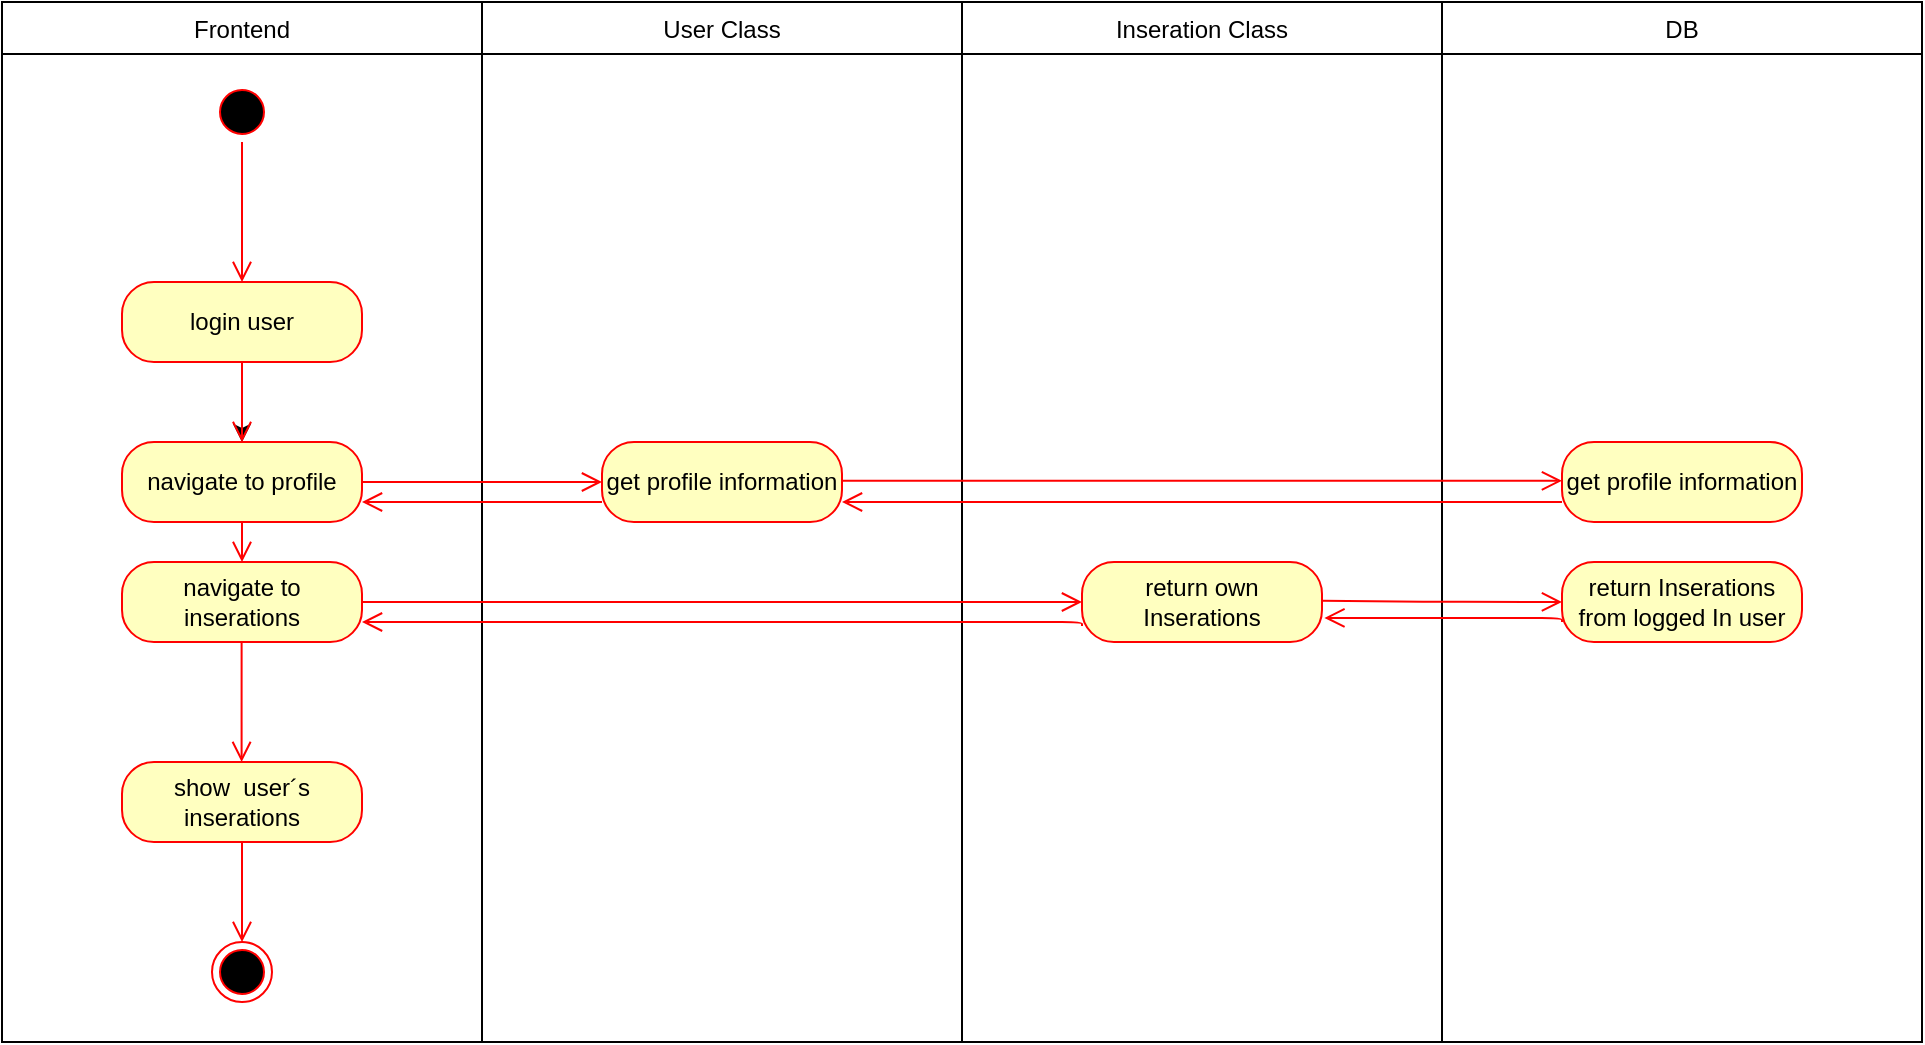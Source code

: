 <mxfile version="13.0.1" type="device"><diagram id="U9ovYtGFfIsjeYY5Afay" name="Page-1"><mxGraphModel dx="963" dy="595" grid="1" gridSize="10" guides="1" tooltips="1" connect="1" arrows="1" fold="1" page="1" pageScale="1" pageWidth="827" pageHeight="1169" math="0" shadow="0"><root><mxCell id="0"/><mxCell id="1" parent="0"/><mxCell id="VCPieSqExT90kybuavoB-16" value="Frontend" style="swimlane;fontStyle=0;childLayout=stackLayout;horizontal=1;startSize=26;fillColor=none;horizontalStack=0;resizeParent=1;resizeParentMax=0;resizeLast=0;collapsible=1;marginBottom=0;" parent="1" vertex="1"><mxGeometry x="40" y="40" width="240" height="520" as="geometry"><mxRectangle x="40" y="40" width="80" height="26" as="alternateBounds"/></mxGeometry></mxCell><mxCell id="VCPieSqExT90kybuavoB-1" value="" style="ellipse;html=1;shape=startState;fillColor=#000000;strokeColor=#ff0000;" parent="1" vertex="1"><mxGeometry x="145" y="80" width="30" height="30" as="geometry"/></mxCell><mxCell id="VCPieSqExT90kybuavoB-2" value="" style="edgeStyle=orthogonalEdgeStyle;html=1;verticalAlign=bottom;endArrow=open;endSize=8;strokeColor=#ff0000;entryX=0.5;entryY=0;entryDx=0;entryDy=0;" parent="1" source="VCPieSqExT90kybuavoB-1" target="VCPieSqExT90kybuavoB-3" edge="1"><mxGeometry relative="1" as="geometry"><mxPoint x="165" y="170" as="targetPoint"/></mxGeometry></mxCell><mxCell id="VCPieSqExT90kybuavoB-46" value="" style="edgeStyle=orthogonalEdgeStyle;rounded=0;orthogonalLoop=1;jettySize=auto;html=1;" parent="1" source="VCPieSqExT90kybuavoB-3" target="VCPieSqExT90kybuavoB-5" edge="1"><mxGeometry relative="1" as="geometry"/></mxCell><mxCell id="VCPieSqExT90kybuavoB-3" value="login user" style="rounded=1;whiteSpace=wrap;html=1;arcSize=40;fontColor=#000000;fillColor=#ffffc0;strokeColor=#ff0000;" parent="1" vertex="1"><mxGeometry x="100" y="180" width="120" height="40" as="geometry"/></mxCell><mxCell id="VCPieSqExT90kybuavoB-4" value="" style="edgeStyle=orthogonalEdgeStyle;html=1;verticalAlign=bottom;endArrow=open;endSize=8;strokeColor=#ff0000;" parent="1" source="VCPieSqExT90kybuavoB-3" edge="1"><mxGeometry relative="1" as="geometry"><mxPoint x="160" y="260" as="targetPoint"/></mxGeometry></mxCell><mxCell id="VCPieSqExT90kybuavoB-5" value="navigate to profile" style="rounded=1;whiteSpace=wrap;html=1;arcSize=40;fontColor=#000000;fillColor=#ffffc0;strokeColor=#ff0000;" parent="1" vertex="1"><mxGeometry x="100" y="260" width="120" height="40" as="geometry"/></mxCell><mxCell id="VCPieSqExT90kybuavoB-6" value="" style="edgeStyle=orthogonalEdgeStyle;html=1;verticalAlign=bottom;endArrow=open;endSize=8;strokeColor=#ff0000;entryX=0.5;entryY=0;entryDx=0;entryDy=0;" parent="1" source="VCPieSqExT90kybuavoB-5" target="VCPieSqExT90kybuavoB-27" edge="1"><mxGeometry relative="1" as="geometry"><mxPoint x="300" y="280" as="targetPoint"/></mxGeometry></mxCell><mxCell id="VCPieSqExT90kybuavoB-7" value="return own Inserations" style="rounded=1;whiteSpace=wrap;html=1;arcSize=40;fontColor=#000000;fillColor=#ffffc0;strokeColor=#ff0000;" parent="1" vertex="1"><mxGeometry x="580" y="320" width="120" height="40" as="geometry"/></mxCell><mxCell id="VCPieSqExT90kybuavoB-20" value="User Class" style="swimlane;fontStyle=0;childLayout=stackLayout;horizontal=1;startSize=26;fillColor=none;horizontalStack=0;resizeParent=1;resizeParentMax=0;resizeLast=0;collapsible=1;marginBottom=0;" parent="1" vertex="1"><mxGeometry x="280" y="40" width="240" height="520" as="geometry"><mxRectangle x="280" y="40" width="90" height="26" as="alternateBounds"/></mxGeometry></mxCell><mxCell id="VCPieSqExT90kybuavoB-27" value="navigate to inserations" style="rounded=1;whiteSpace=wrap;html=1;arcSize=40;fontColor=#000000;fillColor=#ffffc0;strokeColor=#ff0000;" parent="1" vertex="1"><mxGeometry x="100" y="320" width="120" height="40" as="geometry"/></mxCell><mxCell id="VCPieSqExT90kybuavoB-30" value="Inseration Class" style="swimlane;fontStyle=0;childLayout=stackLayout;horizontal=1;startSize=26;fillColor=none;horizontalStack=0;resizeParent=1;resizeParentMax=0;resizeLast=0;collapsible=1;marginBottom=0;" parent="1" vertex="1"><mxGeometry x="520" y="40" width="240" height="520" as="geometry"><mxRectangle x="520" y="40" width="50" height="26" as="alternateBounds"/></mxGeometry></mxCell><mxCell id="VCPieSqExT90kybuavoB-21" value="DB" style="swimlane;fontStyle=0;childLayout=stackLayout;horizontal=1;startSize=26;fillColor=none;horizontalStack=0;resizeParent=1;resizeParentMax=0;resizeLast=0;collapsible=1;marginBottom=0;" parent="1" vertex="1"><mxGeometry x="760" y="40" width="240" height="520" as="geometry"><mxRectangle x="760" y="40" width="50" height="26" as="alternateBounds"/></mxGeometry></mxCell><mxCell id="VCPieSqExT90kybuavoB-33" value="return Inserations from logged In user" style="rounded=1;whiteSpace=wrap;html=1;arcSize=40;fontColor=#000000;fillColor=#ffffc0;strokeColor=#ff0000;" parent="1" vertex="1"><mxGeometry x="820" y="320" width="120" height="40" as="geometry"/></mxCell><mxCell id="VCPieSqExT90kybuavoB-45" value="" style="ellipse;html=1;shape=endState;fillColor=#000000;strokeColor=#ff0000;" parent="1" vertex="1"><mxGeometry x="145" y="510" width="30" height="30" as="geometry"/></mxCell><mxCell id="VCPieSqExT90kybuavoB-49" value="" style="edgeStyle=orthogonalEdgeStyle;html=1;align=left;verticalAlign=top;endArrow=open;endSize=8;strokeColor=#ff0000;entryX=0;entryY=0.5;entryDx=0;entryDy=0;" parent="1" target="VCPieSqExT90kybuavoB-33" edge="1"><mxGeometry x="0.005" y="-82" relative="1" as="geometry"><mxPoint x="820" y="339" as="targetPoint"/><mxPoint x="700" y="339.41" as="sourcePoint"/><mxPoint x="-20" y="-2" as="offset"/></mxGeometry></mxCell><mxCell id="VCPieSqExT90kybuavoB-54" value="" style="edgeStyle=orthogonalEdgeStyle;html=1;verticalAlign=bottom;endArrow=open;endSize=8;strokeColor=#ff0000;" parent="1" edge="1"><mxGeometry relative="1" as="geometry"><mxPoint x="159.81" y="420" as="targetPoint"/><mxPoint x="159.81" y="360" as="sourcePoint"/><Array as="points"><mxPoint x="160" y="410"/><mxPoint x="160" y="410"/></Array></mxGeometry></mxCell><mxCell id="AnKtOkboovMN9bd42QyF-3" value="get profile information" style="rounded=1;whiteSpace=wrap;html=1;arcSize=40;fontColor=#000000;fillColor=#ffffc0;strokeColor=#ff0000;" vertex="1" parent="1"><mxGeometry x="340" y="260" width="120" height="40" as="geometry"/></mxCell><mxCell id="AnKtOkboovMN9bd42QyF-4" value="" style="edgeStyle=orthogonalEdgeStyle;html=1;verticalAlign=bottom;endArrow=open;endSize=8;strokeColor=#ff0000;exitX=0;exitY=0.75;exitDx=0;exitDy=0;" edge="1" source="AnKtOkboovMN9bd42QyF-3" parent="1"><mxGeometry relative="1" as="geometry"><mxPoint x="220" y="290" as="targetPoint"/><Array as="points"/></mxGeometry></mxCell><mxCell id="AnKtOkboovMN9bd42QyF-5" value="" style="edgeStyle=orthogonalEdgeStyle;html=1;verticalAlign=bottom;endArrow=open;endSize=8;strokeColor=#ff0000;exitX=1;exitY=0.5;exitDx=0;exitDy=0;" edge="1" parent="1" source="VCPieSqExT90kybuavoB-5"><mxGeometry relative="1" as="geometry"><mxPoint x="340" y="280" as="targetPoint"/><mxPoint x="410" y="310" as="sourcePoint"/></mxGeometry></mxCell><mxCell id="AnKtOkboovMN9bd42QyF-6" value="" style="edgeStyle=orthogonalEdgeStyle;html=1;verticalAlign=bottom;endArrow=open;endSize=8;strokeColor=#ff0000;exitX=1;exitY=0.5;exitDx=0;exitDy=0;" edge="1" parent="1" source="VCPieSqExT90kybuavoB-27"><mxGeometry relative="1" as="geometry"><mxPoint x="580" y="340" as="targetPoint"/><mxPoint x="230" y="290" as="sourcePoint"/></mxGeometry></mxCell><mxCell id="AnKtOkboovMN9bd42QyF-9" value="" style="edgeStyle=orthogonalEdgeStyle;html=1;verticalAlign=bottom;endArrow=open;endSize=8;strokeColor=#ff0000;exitX=0;exitY=0.75;exitDx=0;exitDy=0;entryX=1.01;entryY=0.699;entryDx=0;entryDy=0;entryPerimeter=0;" edge="1" parent="1" source="VCPieSqExT90kybuavoB-33" target="VCPieSqExT90kybuavoB-7"><mxGeometry relative="1" as="geometry"><mxPoint x="700" y="359" as="targetPoint"/><mxPoint x="820" y="359" as="sourcePoint"/><Array as="points"><mxPoint x="820" y="348"/></Array></mxGeometry></mxCell><mxCell id="AnKtOkboovMN9bd42QyF-10" value="" style="edgeStyle=orthogonalEdgeStyle;html=1;verticalAlign=bottom;endArrow=open;endSize=8;strokeColor=#ff0000;exitX=0;exitY=0.75;exitDx=0;exitDy=0;" edge="1" parent="1"><mxGeometry relative="1" as="geometry"><mxPoint x="220" y="350" as="targetPoint"/><mxPoint x="580" y="352.04" as="sourcePoint"/><Array as="points"><mxPoint x="580" y="350"/><mxPoint x="220" y="350"/></Array></mxGeometry></mxCell><mxCell id="AnKtOkboovMN9bd42QyF-11" value="get profile information" style="rounded=1;whiteSpace=wrap;html=1;arcSize=40;fontColor=#000000;fillColor=#ffffc0;strokeColor=#ff0000;" vertex="1" parent="1"><mxGeometry x="820" y="260" width="120" height="40" as="geometry"/></mxCell><mxCell id="AnKtOkboovMN9bd42QyF-12" value="" style="edgeStyle=orthogonalEdgeStyle;html=1;verticalAlign=bottom;endArrow=open;endSize=8;strokeColor=#ff0000;exitX=1;exitY=0.5;exitDx=0;exitDy=0;" edge="1" parent="1"><mxGeometry relative="1" as="geometry"><mxPoint x="820" y="279.41" as="targetPoint"/><mxPoint x="460" y="279.41" as="sourcePoint"/></mxGeometry></mxCell><mxCell id="AnKtOkboovMN9bd42QyF-13" value="" style="edgeStyle=orthogonalEdgeStyle;html=1;verticalAlign=bottom;endArrow=open;endSize=8;strokeColor=#ff0000;exitX=0;exitY=0.75;exitDx=0;exitDy=0;entryX=1;entryY=0.75;entryDx=0;entryDy=0;" edge="1" parent="1" source="AnKtOkboovMN9bd42QyF-11" target="AnKtOkboovMN9bd42QyF-3"><mxGeometry relative="1" as="geometry"><mxPoint x="680" y="297.96" as="targetPoint"/><mxPoint x="798.8" y="300" as="sourcePoint"/><Array as="points"><mxPoint x="620" y="290"/><mxPoint x="620" y="290"/></Array></mxGeometry></mxCell><mxCell id="AnKtOkboovMN9bd42QyF-14" value="show &amp;nbsp;user´s inserations" style="rounded=1;whiteSpace=wrap;html=1;arcSize=40;fontColor=#000000;fillColor=#ffffc0;strokeColor=#ff0000;" vertex="1" parent="1"><mxGeometry x="100" y="420" width="120" height="40" as="geometry"/></mxCell><mxCell id="AnKtOkboovMN9bd42QyF-16" value="" style="edgeStyle=orthogonalEdgeStyle;html=1;verticalAlign=bottom;endArrow=open;endSize=8;strokeColor=#ff0000;exitX=0.5;exitY=1;exitDx=0;exitDy=0;entryX=0.5;entryY=0;entryDx=0;entryDy=0;" edge="1" parent="1" source="AnKtOkboovMN9bd42QyF-14" target="VCPieSqExT90kybuavoB-45"><mxGeometry relative="1" as="geometry"><mxPoint x="169.81" y="430" as="targetPoint"/><mxPoint x="169.81" y="370" as="sourcePoint"/><Array as="points"><mxPoint x="160" y="490"/><mxPoint x="160" y="490"/></Array></mxGeometry></mxCell></root></mxGraphModel></diagram></mxfile>